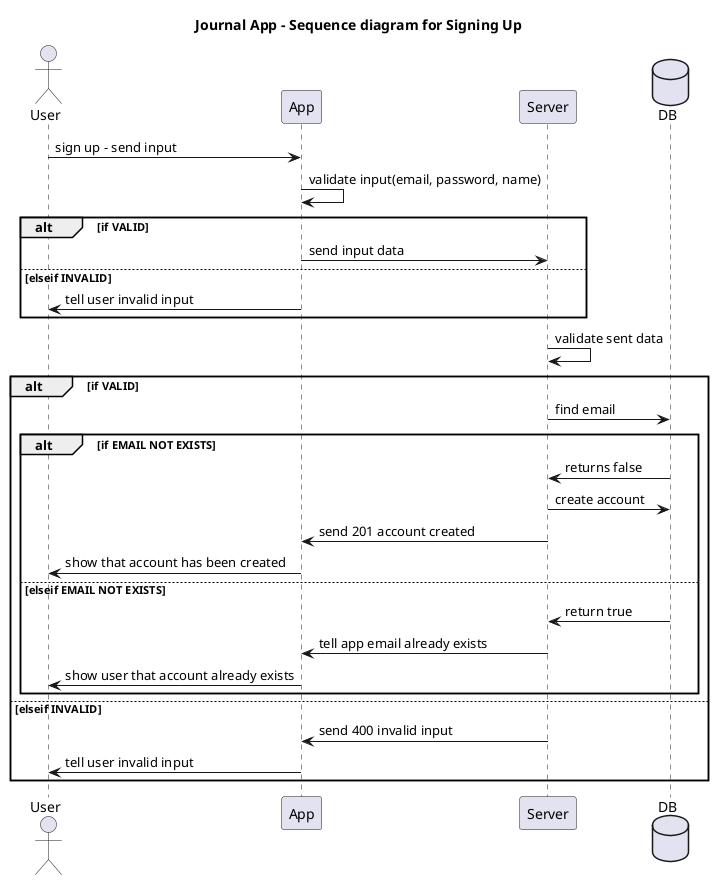@startuml 

title Journal App - Sequence diagram for Signing Up

actor User

User -> App: sign up - send input
App -> App: validate input(email, password, name)

alt if VALID
  App -> Server: send input data
else elseif INVALID
  App -> User: tell user invalid input
end

Server -> Server: validate sent data

alt if VALID

  database DB
  Server -> DB: find email

  alt if EMAIL NOT EXISTS
    DB -> Server: returns false
    Server -> DB: create account
    Server -> App: send 201 account created
    App -> User: show that account has been created
  else elseif EMAIL NOT EXISTS
    DB -> Server: return true
    Server -> App: tell app email already exists
    App -> User: show user that account already exists
  end

else elseif INVALID
  Server -> App: send 400 invalid input
  App -> User: tell user invalid input
end

@enduml